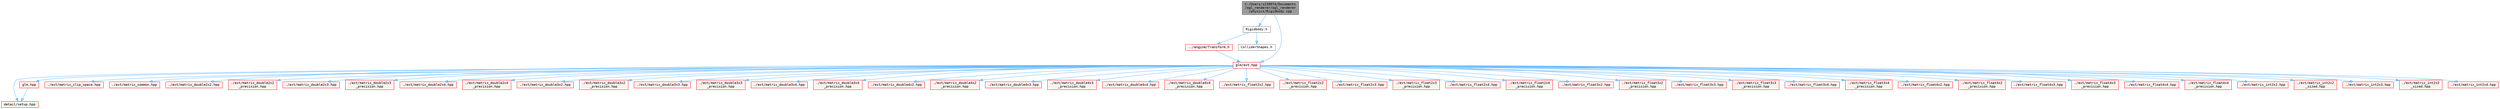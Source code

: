 digraph "C:/Users/s239074/Documents/ogl_renderer/ogl_renderer/physics/Rigidbody.cpp"
{
 // LATEX_PDF_SIZE
  bgcolor="transparent";
  edge [fontname=Terminal,fontsize=10,labelfontname=Helvetica,labelfontsize=10];
  node [fontname=Terminal,fontsize=10,shape=box,height=0.2,width=0.4];
  Node1 [label="C:/Users/s239074/Documents\l/ogl_renderer/ogl_renderer\l/physics/Rigidbody.cpp",height=0.2,width=0.4,color="gray40", fillcolor="grey60", style="filled", fontcolor="black",tooltip=" "];
  Node1 -> Node2 [color="steelblue1",style="solid"];
  Node2 [label="Rigidbody.h",height=0.2,width=0.4,color="grey40", fillcolor="white", style="filled",URL="$_rigidbody_8h.html",tooltip=" "];
  Node2 -> Node3 [color="steelblue1",style="solid"];
  Node3 [label="../engine/Transform.h",height=0.2,width=0.4,color="red", fillcolor="#FFF0F0", style="filled",URL="$_transform_8h.html",tooltip=" "];
  Node3 -> Node4 [color="steelblue1",style="solid"];
  Node4 [label="glm/ext.hpp",height=0.2,width=0.4,color="red", fillcolor="#FFF0F0", style="filled",URL="$ext_8hpp.html",tooltip=" "];
  Node4 -> Node5 [color="steelblue1",style="solid"];
  Node5 [label="detail/setup.hpp",height=0.2,width=0.4,color="red", fillcolor="#FFF0F0", style="filled",URL="$setup_8hpp.html",tooltip=" "];
  Node4 -> Node9 [color="steelblue1",style="solid"];
  Node9 [label="glm.hpp",height=0.2,width=0.4,color="red", fillcolor="#FFF0F0", style="filled",URL="$glm_8hpp.html",tooltip=" "];
  Node9 -> Node5 [color="steelblue1",style="solid"];
  Node4 -> Node148 [color="steelblue1",style="solid"];
  Node148 [label="./ext/matrix_clip_space.hpp",height=0.2,width=0.4,color="red", fillcolor="#FFF0F0", style="filled",URL="$matrix__clip__space_8hpp.html",tooltip=" "];
  Node4 -> Node152 [color="steelblue1",style="solid"];
  Node152 [label="./ext/matrix_common.hpp",height=0.2,width=0.4,color="red", fillcolor="#FFF0F0", style="filled",URL="$matrix__common_8hpp.html",tooltip=" "];
  Node4 -> Node60 [color="steelblue1",style="solid"];
  Node60 [label="./ext/matrix_double2x2.hpp",height=0.2,width=0.4,color="red", fillcolor="#FFF0F0", style="filled",URL="$matrix__double2x2_8hpp.html",tooltip=" "];
  Node4 -> Node134 [color="steelblue1",style="solid"];
  Node134 [label="./ext/matrix_double2x2\l_precision.hpp",height=0.2,width=0.4,color="red", fillcolor="#FFF0F0", style="filled",URL="$matrix__double2x2__precision_8hpp.html",tooltip=" "];
  Node4 -> Node65 [color="steelblue1",style="solid"];
  Node65 [label="./ext/matrix_double2x3.hpp",height=0.2,width=0.4,color="red", fillcolor="#FFF0F0", style="filled",URL="$matrix__double2x3_8hpp.html",tooltip=" "];
  Node4 -> Node68 [color="steelblue1",style="solid"];
  Node68 [label="./ext/matrix_double2x3\l_precision.hpp",height=0.2,width=0.4,color="red", fillcolor="#FFF0F0", style="filled",URL="$matrix__double2x3__precision_8hpp.html",tooltip=" "];
  Node4 -> Node72 [color="steelblue1",style="solid"];
  Node72 [label="./ext/matrix_double2x4.hpp",height=0.2,width=0.4,color="red", fillcolor="#FFF0F0", style="filled",URL="$matrix__double2x4_8hpp.html",tooltip=" "];
  Node4 -> Node75 [color="steelblue1",style="solid"];
  Node75 [label="./ext/matrix_double2x4\l_precision.hpp",height=0.2,width=0.4,color="red", fillcolor="#FFF0F0", style="filled",URL="$matrix__double2x4__precision_8hpp.html",tooltip=" "];
  Node4 -> Node79 [color="steelblue1",style="solid"];
  Node79 [label="./ext/matrix_double3x2.hpp",height=0.2,width=0.4,color="red", fillcolor="#FFF0F0", style="filled",URL="$matrix__double3x2_8hpp.html",tooltip=" "];
  Node4 -> Node82 [color="steelblue1",style="solid"];
  Node82 [label="./ext/matrix_double3x2\l_precision.hpp",height=0.2,width=0.4,color="red", fillcolor="#FFF0F0", style="filled",URL="$matrix__double3x2__precision_8hpp.html",tooltip=" "];
  Node4 -> Node86 [color="steelblue1",style="solid"];
  Node86 [label="./ext/matrix_double3x3.hpp",height=0.2,width=0.4,color="red", fillcolor="#FFF0F0", style="filled",URL="$matrix__double3x3_8hpp.html",tooltip=" "];
  Node4 -> Node89 [color="steelblue1",style="solid"];
  Node89 [label="./ext/matrix_double3x3\l_precision.hpp",height=0.2,width=0.4,color="red", fillcolor="#FFF0F0", style="filled",URL="$matrix__double3x3__precision_8hpp.html",tooltip=" "];
  Node4 -> Node93 [color="steelblue1",style="solid"];
  Node93 [label="./ext/matrix_double3x4.hpp",height=0.2,width=0.4,color="red", fillcolor="#FFF0F0", style="filled",URL="$matrix__double3x4_8hpp.html",tooltip=" "];
  Node4 -> Node96 [color="steelblue1",style="solid"];
  Node96 [label="./ext/matrix_double3x4\l_precision.hpp",height=0.2,width=0.4,color="red", fillcolor="#FFF0F0", style="filled",URL="$matrix__double3x4__precision_8hpp.html",tooltip=" "];
  Node4 -> Node100 [color="steelblue1",style="solid"];
  Node100 [label="./ext/matrix_double4x2.hpp",height=0.2,width=0.4,color="red", fillcolor="#FFF0F0", style="filled",URL="$matrix__double4x2_8hpp.html",tooltip=" "];
  Node4 -> Node103 [color="steelblue1",style="solid"];
  Node103 [label="./ext/matrix_double4x2\l_precision.hpp",height=0.2,width=0.4,color="red", fillcolor="#FFF0F0", style="filled",URL="$matrix__double4x2__precision_8hpp.html",tooltip=" "];
  Node4 -> Node107 [color="steelblue1",style="solid"];
  Node107 [label="./ext/matrix_double4x3.hpp",height=0.2,width=0.4,color="red", fillcolor="#FFF0F0", style="filled",URL="$matrix__double4x3_8hpp.html",tooltip=" "];
  Node4 -> Node110 [color="steelblue1",style="solid"];
  Node110 [label="./ext/matrix_double4x3\l_precision.hpp",height=0.2,width=0.4,color="red", fillcolor="#FFF0F0", style="filled",URL="$matrix__double4x3__precision_8hpp.html",tooltip=" "];
  Node4 -> Node114 [color="steelblue1",style="solid"];
  Node114 [label="./ext/matrix_double4x4.hpp",height=0.2,width=0.4,color="red", fillcolor="#FFF0F0", style="filled",URL="$matrix__double4x4_8hpp.html",tooltip=" "];
  Node4 -> Node117 [color="steelblue1",style="solid"];
  Node117 [label="./ext/matrix_double4x4\l_precision.hpp",height=0.2,width=0.4,color="red", fillcolor="#FFF0F0", style="filled",URL="$matrix__double4x4__precision_8hpp.html",tooltip=" "];
  Node4 -> Node135 [color="steelblue1",style="solid"];
  Node135 [label="./ext/matrix_float2x2.hpp",height=0.2,width=0.4,color="red", fillcolor="#FFF0F0", style="filled",URL="$matrix__float2x2_8hpp.html",tooltip=" "];
  Node4 -> Node136 [color="steelblue1",style="solid"];
  Node136 [label="./ext/matrix_float2x2\l_precision.hpp",height=0.2,width=0.4,color="red", fillcolor="#FFF0F0", style="filled",URL="$matrix__float2x2__precision_8hpp.html",tooltip=" "];
  Node4 -> Node69 [color="steelblue1",style="solid"];
  Node69 [label="./ext/matrix_float2x3.hpp",height=0.2,width=0.4,color="red", fillcolor="#FFF0F0", style="filled",URL="$matrix__float2x3_8hpp.html",tooltip=" "];
  Node4 -> Node70 [color="steelblue1",style="solid"];
  Node70 [label="./ext/matrix_float2x3\l_precision.hpp",height=0.2,width=0.4,color="red", fillcolor="#FFF0F0", style="filled",URL="$matrix__float2x3__precision_8hpp.html",tooltip=" "];
  Node4 -> Node76 [color="steelblue1",style="solid"];
  Node76 [label="./ext/matrix_float2x4.hpp",height=0.2,width=0.4,color="red", fillcolor="#FFF0F0", style="filled",URL="$matrix__float2x4_8hpp.html",tooltip=" "];
  Node4 -> Node77 [color="steelblue1",style="solid"];
  Node77 [label="./ext/matrix_float2x4\l_precision.hpp",height=0.2,width=0.4,color="red", fillcolor="#FFF0F0", style="filled",URL="$matrix__float2x4__precision_8hpp.html",tooltip=" "];
  Node4 -> Node83 [color="steelblue1",style="solid"];
  Node83 [label="./ext/matrix_float3x2.hpp",height=0.2,width=0.4,color="red", fillcolor="#FFF0F0", style="filled",URL="$matrix__float3x2_8hpp.html",tooltip=" "];
  Node4 -> Node84 [color="steelblue1",style="solid"];
  Node84 [label="./ext/matrix_float3x2\l_precision.hpp",height=0.2,width=0.4,color="red", fillcolor="#FFF0F0", style="filled",URL="$matrix__float3x2__precision_8hpp.html",tooltip=" "];
  Node4 -> Node90 [color="steelblue1",style="solid"];
  Node90 [label="./ext/matrix_float3x3.hpp",height=0.2,width=0.4,color="red", fillcolor="#FFF0F0", style="filled",URL="$matrix__float3x3_8hpp.html",tooltip=" "];
  Node4 -> Node91 [color="steelblue1",style="solid"];
  Node91 [label="./ext/matrix_float3x3\l_precision.hpp",height=0.2,width=0.4,color="red", fillcolor="#FFF0F0", style="filled",URL="$matrix__float3x3__precision_8hpp.html",tooltip=" "];
  Node4 -> Node97 [color="steelblue1",style="solid"];
  Node97 [label="./ext/matrix_float3x4.hpp",height=0.2,width=0.4,color="red", fillcolor="#FFF0F0", style="filled",URL="$matrix__float3x4_8hpp.html",tooltip=" "];
  Node4 -> Node98 [color="steelblue1",style="solid"];
  Node98 [label="./ext/matrix_float3x4\l_precision.hpp",height=0.2,width=0.4,color="red", fillcolor="#FFF0F0", style="filled",URL="$matrix__float3x4__precision_8hpp.html",tooltip=" "];
  Node4 -> Node104 [color="steelblue1",style="solid"];
  Node104 [label="./ext/matrix_float4x2.hpp",height=0.2,width=0.4,color="red", fillcolor="#FFF0F0", style="filled",URL="$matrix__float4x2_8hpp.html",tooltip=" "];
  Node4 -> Node105 [color="steelblue1",style="solid"];
  Node105 [label="./ext/matrix_float4x2\l_precision.hpp",height=0.2,width=0.4,color="red", fillcolor="#FFF0F0", style="filled",URL="$matrix__float4x2__precision_8hpp.html",tooltip=" "];
  Node4 -> Node111 [color="steelblue1",style="solid"];
  Node111 [label="./ext/matrix_float4x3.hpp",height=0.2,width=0.4,color="red", fillcolor="#FFF0F0", style="filled",URL="$matrix__float4x3_8hpp.html",tooltip=" "];
  Node4 -> Node112 [color="steelblue1",style="solid"];
  Node112 [label="./ext/matrix_float4x3\l_precision.hpp",height=0.2,width=0.4,color="red", fillcolor="#FFF0F0", style="filled",URL="$matrix__float4x3__precision_8hpp.html",tooltip=" "];
  Node4 -> Node118 [color="steelblue1",style="solid"];
  Node118 [label="./ext/matrix_float4x4.hpp",height=0.2,width=0.4,color="red", fillcolor="#FFF0F0", style="filled",URL="$matrix__float4x4_8hpp.html",tooltip=" "];
  Node4 -> Node119 [color="steelblue1",style="solid"];
  Node119 [label="./ext/matrix_float4x4\l_precision.hpp",height=0.2,width=0.4,color="red", fillcolor="#FFF0F0", style="filled",URL="$matrix__float4x4__precision_8hpp.html",tooltip=" "];
  Node4 -> Node155 [color="steelblue1",style="solid"];
  Node155 [label="./ext/matrix_int2x2.hpp",height=0.2,width=0.4,color="red", fillcolor="#FFF0F0", style="filled",URL="$matrix__int2x2_8hpp.html",tooltip=" "];
  Node4 -> Node156 [color="steelblue1",style="solid"];
  Node156 [label="./ext/matrix_int2x2\l_sized.hpp",height=0.2,width=0.4,color="red", fillcolor="#FFF0F0", style="filled",URL="$matrix__int2x2__sized_8hpp.html",tooltip=" "];
  Node4 -> Node157 [color="steelblue1",style="solid"];
  Node157 [label="./ext/matrix_int2x3.hpp",height=0.2,width=0.4,color="red", fillcolor="#FFF0F0", style="filled",URL="$matrix__int2x3_8hpp.html",tooltip=" "];
  Node4 -> Node158 [color="steelblue1",style="solid"];
  Node158 [label="./ext/matrix_int2x3\l_sized.hpp",height=0.2,width=0.4,color="red", fillcolor="#FFF0F0", style="filled",URL="$matrix__int2x3__sized_8hpp.html",tooltip=" "];
  Node4 -> Node159 [color="steelblue1",style="solid"];
  Node159 [label="./ext/matrix_int2x4.hpp",height=0.2,width=0.4,color="red", fillcolor="#FFF0F0", style="filled",URL="$matrix__int2x4_8hpp.html",tooltip=" "];
  Node2 -> Node292 [color="steelblue1",style="solid"];
  Node292 [label="ColliderShapes.h",height=0.2,width=0.4,color="grey40", fillcolor="white", style="filled",URL="$_collider_shapes_8h.html",tooltip=" "];
  Node1 -> Node4 [color="steelblue1",style="solid"];
}
